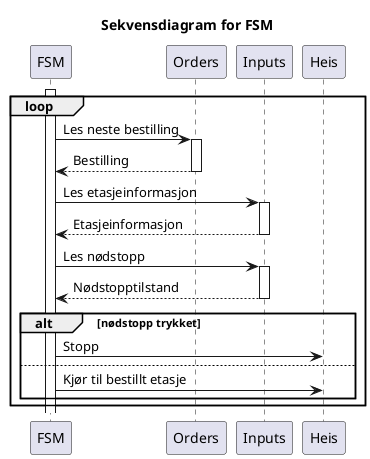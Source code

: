 @startuml fsm_sekvensdiagram
title "Sekvensdiagram for FSM"

activate FSM

loop
    FSM -> Orders: Les neste bestilling
    activate Orders
    FSM <-- Orders: Bestilling
    deactivate Orders

    FSM -> Inputs: Les etasjeinformasjon
    activate Inputs
    FSM <-- Inputs: Etasjeinformasjon
    deactivate Inputs

    FSM -> Inputs: Les nødstopp
    activate Inputs
    FSM <-- Inputs: Nødstopptilstand
    deactivate Inputs

    alt nødstopp trykket
        FSM -> Heis: Stopp
    else
        FSM -> Heis: Kjør til bestillt etasje
    end
end

@enduml